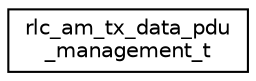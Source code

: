 digraph "Graphical Class Hierarchy"
{
 // LATEX_PDF_SIZE
  edge [fontname="Helvetica",fontsize="10",labelfontname="Helvetica",labelfontsize="10"];
  node [fontname="Helvetica",fontsize="10",shape=record];
  rankdir="LR";
  Node0 [label="rlc_am_tx_data_pdu\l_management_t",height=0.2,width=0.4,color="black", fillcolor="white", style="filled",URL="$structrlc__am__tx__data__pdu__management__t.html",tooltip="Structure containing PDU variables related to its acknowlegment, non acknowlegment,..."];
}
